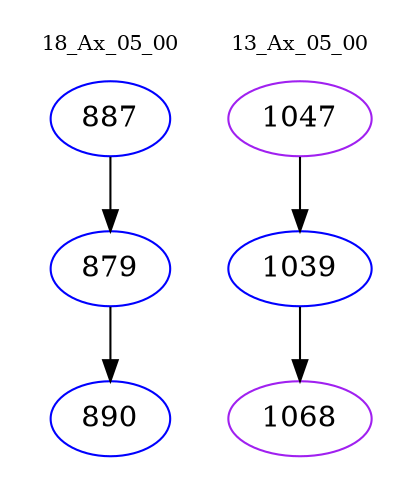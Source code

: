 digraph{
subgraph cluster_0 {
color = white
label = "18_Ax_05_00";
fontsize=10;
T0_887 [label="887", color="blue"]
T0_887 -> T0_879 [color="black"]
T0_879 [label="879", color="blue"]
T0_879 -> T0_890 [color="black"]
T0_890 [label="890", color="blue"]
}
subgraph cluster_1 {
color = white
label = "13_Ax_05_00";
fontsize=10;
T1_1047 [label="1047", color="purple"]
T1_1047 -> T1_1039 [color="black"]
T1_1039 [label="1039", color="blue"]
T1_1039 -> T1_1068 [color="black"]
T1_1068 [label="1068", color="purple"]
}
}

